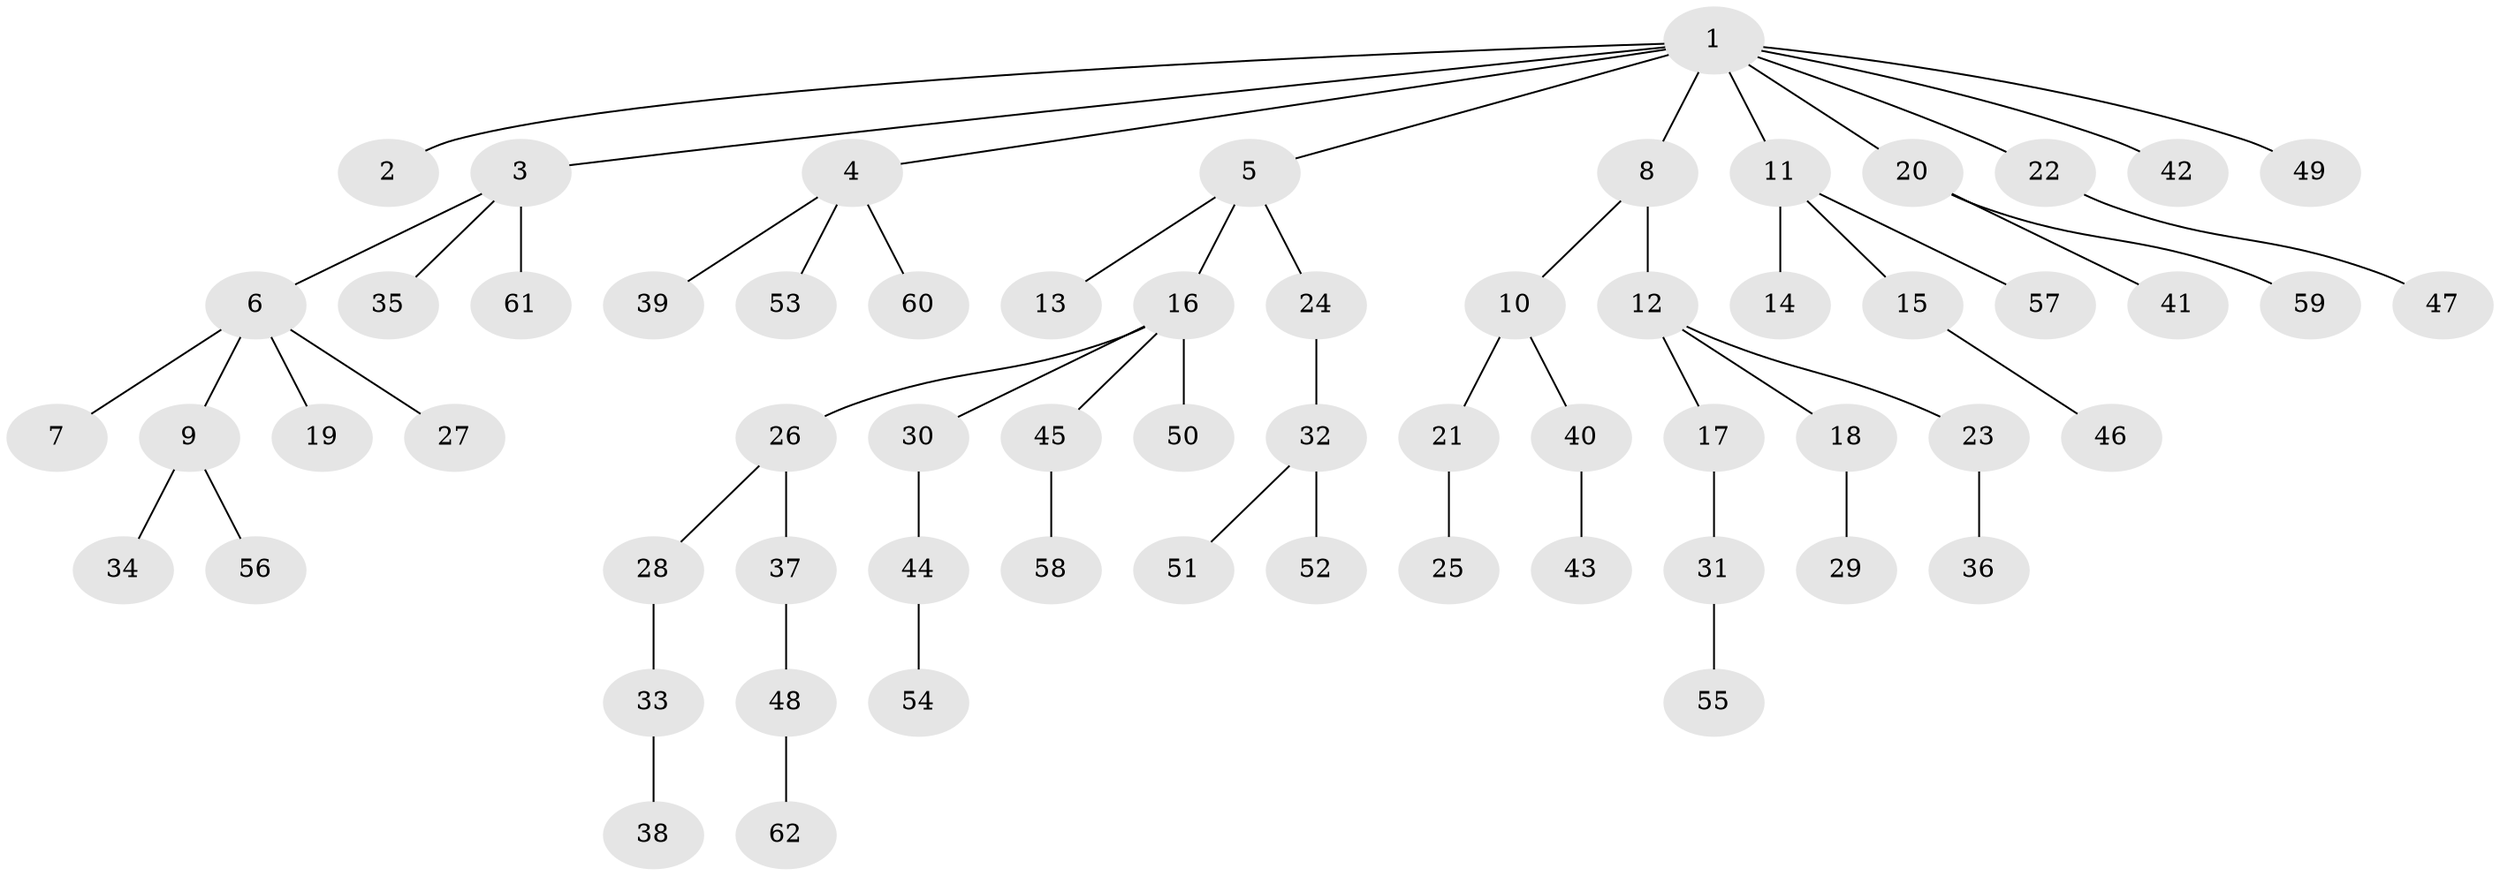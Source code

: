 // Generated by graph-tools (version 1.1) at 2025/02/03/09/25 03:02:24]
// undirected, 62 vertices, 61 edges
graph export_dot {
graph [start="1"]
  node [color=gray90,style=filled];
  1;
  2;
  3;
  4;
  5;
  6;
  7;
  8;
  9;
  10;
  11;
  12;
  13;
  14;
  15;
  16;
  17;
  18;
  19;
  20;
  21;
  22;
  23;
  24;
  25;
  26;
  27;
  28;
  29;
  30;
  31;
  32;
  33;
  34;
  35;
  36;
  37;
  38;
  39;
  40;
  41;
  42;
  43;
  44;
  45;
  46;
  47;
  48;
  49;
  50;
  51;
  52;
  53;
  54;
  55;
  56;
  57;
  58;
  59;
  60;
  61;
  62;
  1 -- 2;
  1 -- 3;
  1 -- 4;
  1 -- 5;
  1 -- 8;
  1 -- 11;
  1 -- 20;
  1 -- 22;
  1 -- 42;
  1 -- 49;
  3 -- 6;
  3 -- 35;
  3 -- 61;
  4 -- 39;
  4 -- 53;
  4 -- 60;
  5 -- 13;
  5 -- 16;
  5 -- 24;
  6 -- 7;
  6 -- 9;
  6 -- 19;
  6 -- 27;
  8 -- 10;
  8 -- 12;
  9 -- 34;
  9 -- 56;
  10 -- 21;
  10 -- 40;
  11 -- 14;
  11 -- 15;
  11 -- 57;
  12 -- 17;
  12 -- 18;
  12 -- 23;
  15 -- 46;
  16 -- 26;
  16 -- 30;
  16 -- 45;
  16 -- 50;
  17 -- 31;
  18 -- 29;
  20 -- 41;
  20 -- 59;
  21 -- 25;
  22 -- 47;
  23 -- 36;
  24 -- 32;
  26 -- 28;
  26 -- 37;
  28 -- 33;
  30 -- 44;
  31 -- 55;
  32 -- 51;
  32 -- 52;
  33 -- 38;
  37 -- 48;
  40 -- 43;
  44 -- 54;
  45 -- 58;
  48 -- 62;
}
